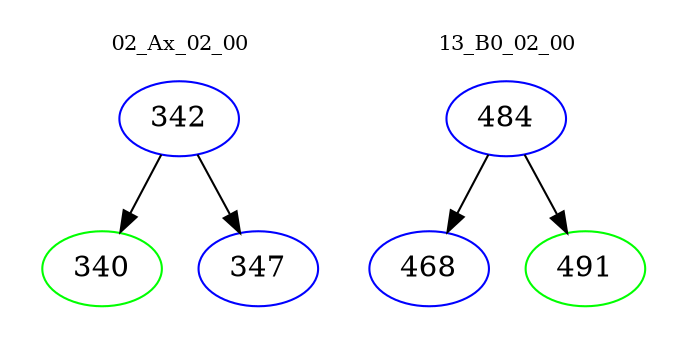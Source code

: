 digraph{
subgraph cluster_0 {
color = white
label = "02_Ax_02_00";
fontsize=10;
T0_342 [label="342", color="blue"]
T0_342 -> T0_340 [color="black"]
T0_340 [label="340", color="green"]
T0_342 -> T0_347 [color="black"]
T0_347 [label="347", color="blue"]
}
subgraph cluster_1 {
color = white
label = "13_B0_02_00";
fontsize=10;
T1_484 [label="484", color="blue"]
T1_484 -> T1_468 [color="black"]
T1_468 [label="468", color="blue"]
T1_484 -> T1_491 [color="black"]
T1_491 [label="491", color="green"]
}
}
